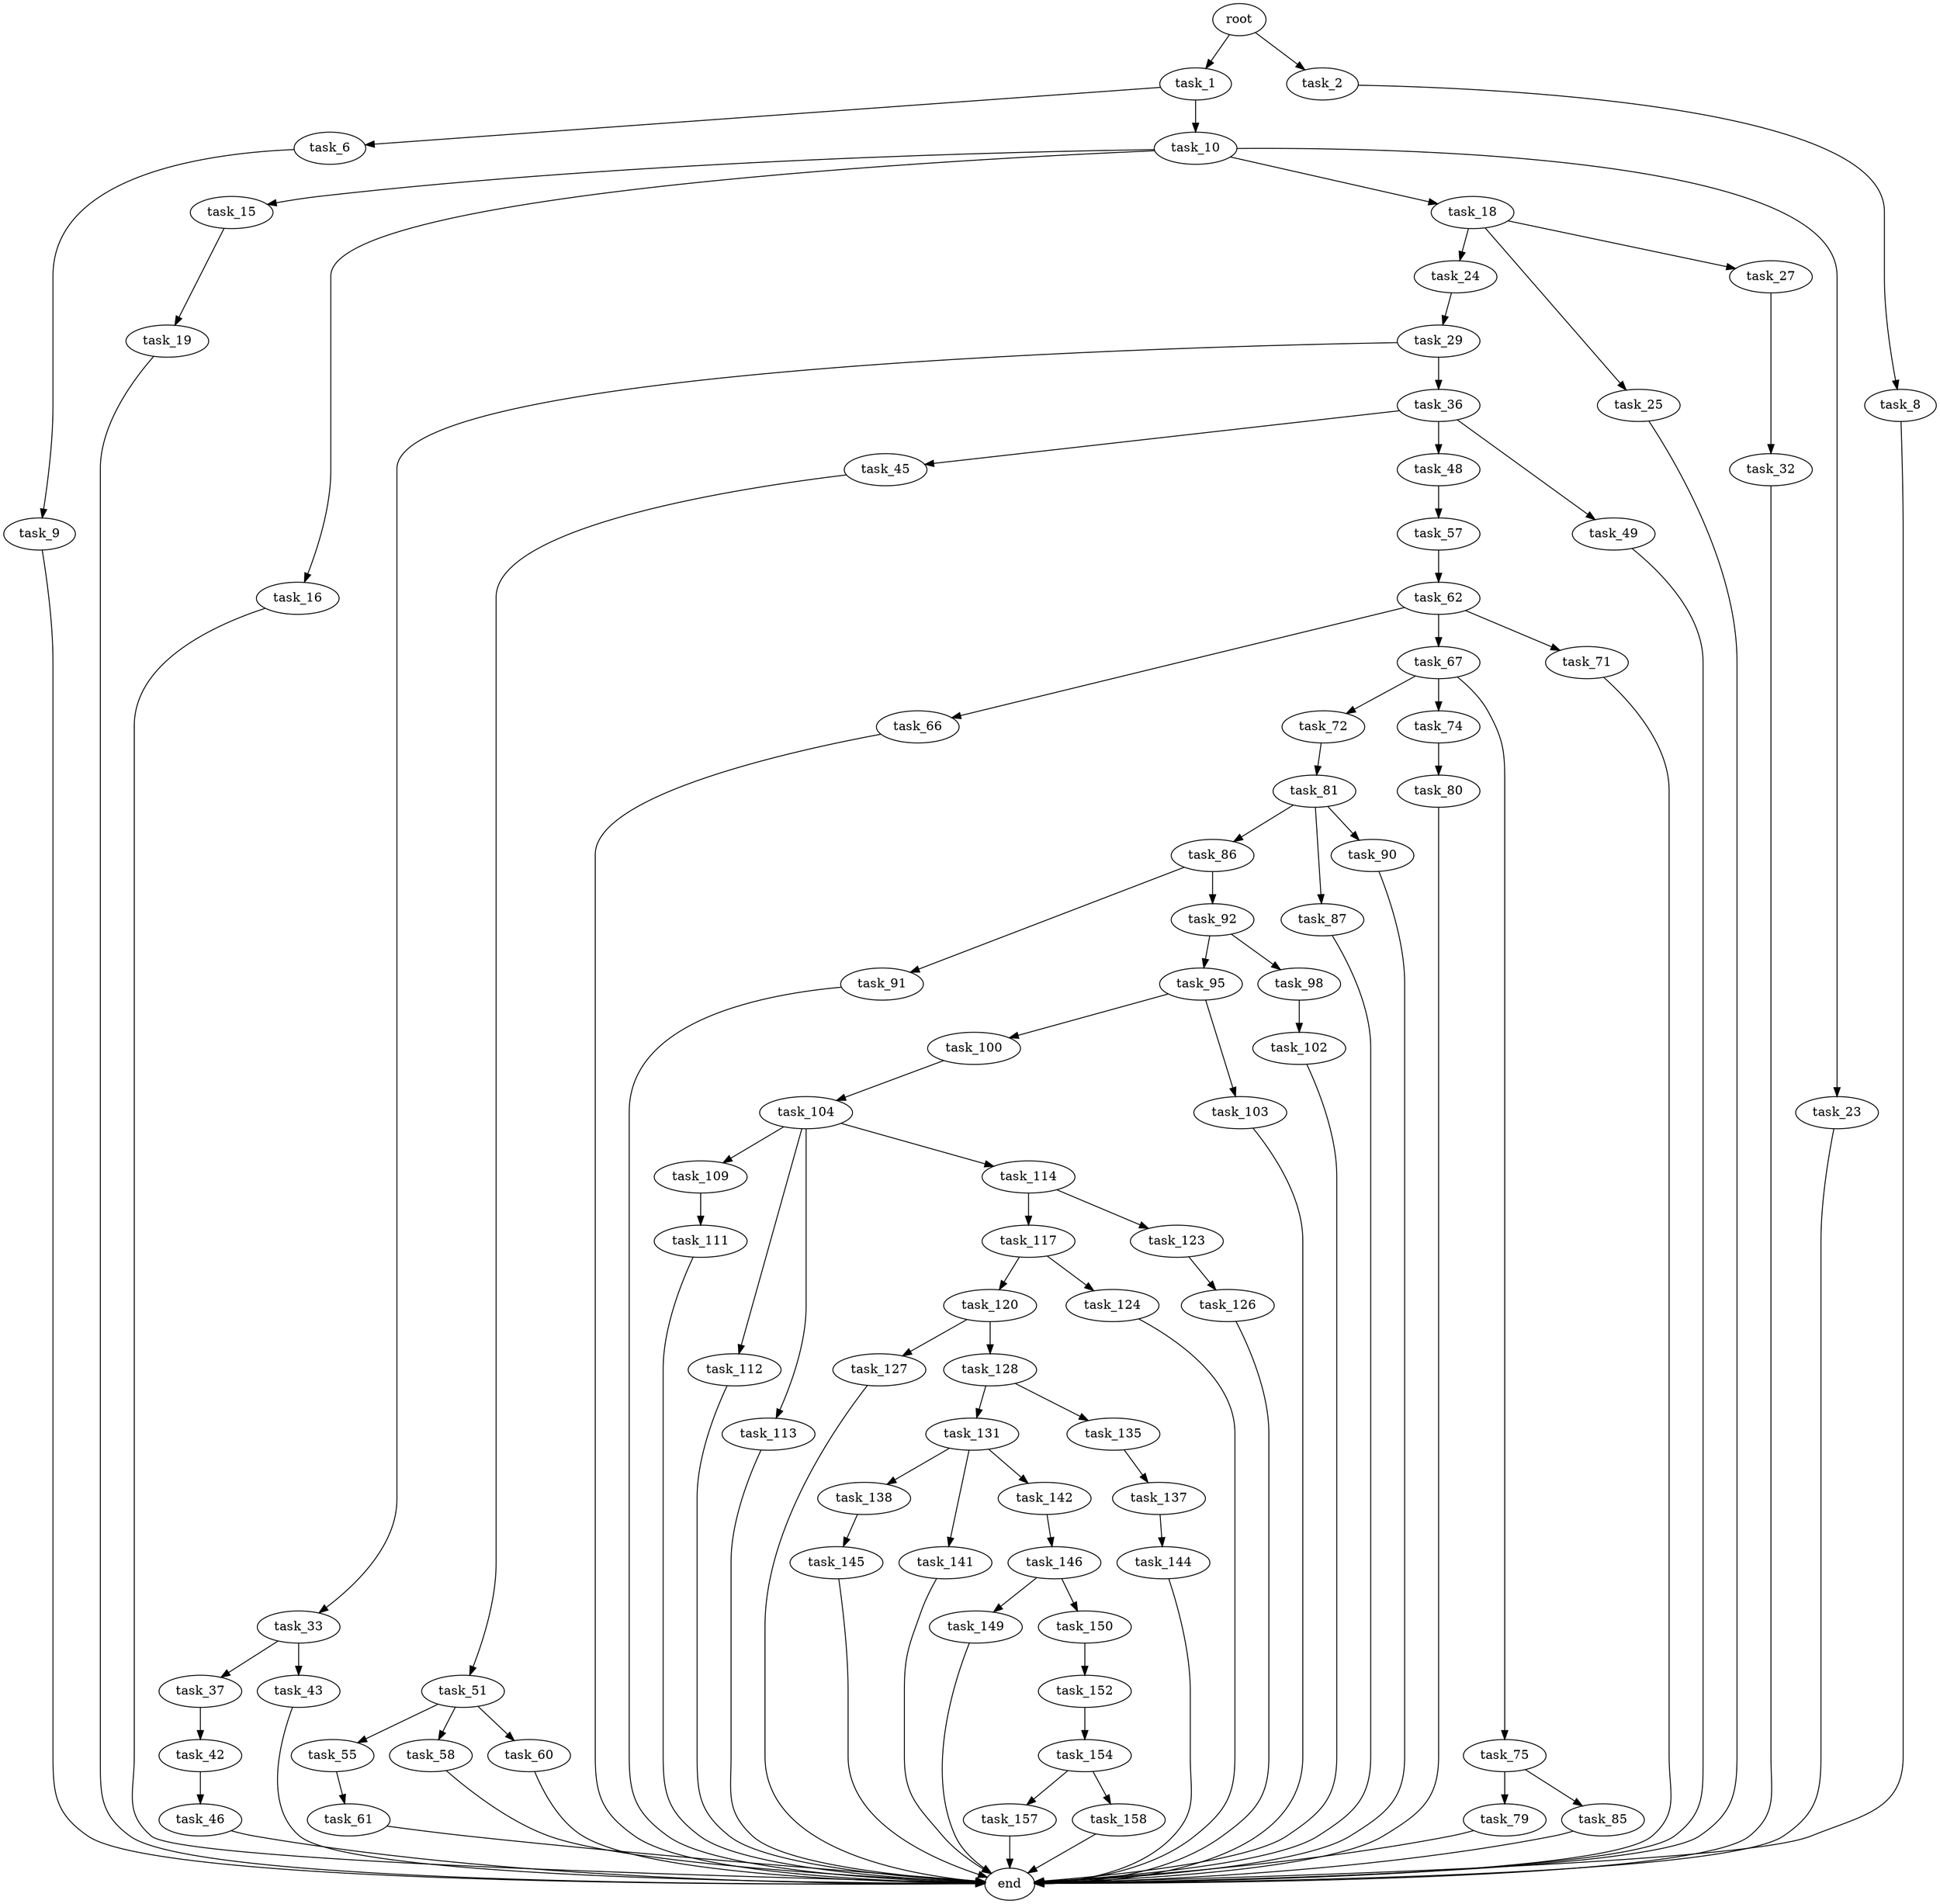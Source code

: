 digraph G {
  root [size="0.000000"];
  task_1 [size="18355423810.000000"];
  task_2 [size="952180954245.000000"];
  task_6 [size="429259029018.000000"];
  task_8 [size="75806004193.000000"];
  task_9 [size="30633295287.000000"];
  task_10 [size="3189806628.000000"];
  task_15 [size="368293445632.000000"];
  task_16 [size="5639842467.000000"];
  task_18 [size="596485554143.000000"];
  task_19 [size="44143815781.000000"];
  task_23 [size="13512731457.000000"];
  task_24 [size="28170609923.000000"];
  task_25 [size="402709242611.000000"];
  task_27 [size="8589934592.000000"];
  task_29 [size="260248770253.000000"];
  task_32 [size="4312021522.000000"];
  task_33 [size="549755813888.000000"];
  task_36 [size="8589934592.000000"];
  task_37 [size="53591195890.000000"];
  task_42 [size="549755813888.000000"];
  task_43 [size="194744883491.000000"];
  task_45 [size="87411693092.000000"];
  task_46 [size="1073741824000.000000"];
  task_48 [size="5980997403.000000"];
  task_49 [size="7688665773.000000"];
  task_51 [size="28991029248.000000"];
  task_55 [size="397970587493.000000"];
  task_57 [size="24743229971.000000"];
  task_58 [size="143884665487.000000"];
  task_60 [size="164385530445.000000"];
  task_61 [size="15227437546.000000"];
  task_62 [size="2734714628.000000"];
  task_66 [size="28991029248.000000"];
  task_67 [size="782757789696.000000"];
  task_71 [size="68719476736.000000"];
  task_72 [size="17442508464.000000"];
  task_74 [size="20317785841.000000"];
  task_75 [size="515276302365.000000"];
  task_79 [size="188408901563.000000"];
  task_80 [size="61984638094.000000"];
  task_81 [size="668111257877.000000"];
  task_85 [size="549755813888.000000"];
  task_86 [size="9324952685.000000"];
  task_87 [size="40432772457.000000"];
  task_90 [size="2162760978.000000"];
  task_91 [size="457686807193.000000"];
  task_92 [size="2658883095.000000"];
  task_95 [size="549755813888.000000"];
  task_98 [size="368293445632.000000"];
  task_100 [size="37053971552.000000"];
  task_102 [size="105579228173.000000"];
  task_103 [size="8589934592.000000"];
  task_104 [size="1073741824000.000000"];
  task_109 [size="231928233984.000000"];
  task_111 [size="681908756696.000000"];
  task_112 [size="67578509876.000000"];
  task_113 [size="27605445990.000000"];
  task_114 [size="10458875720.000000"];
  task_117 [size="738006073897.000000"];
  task_120 [size="140867645079.000000"];
  task_123 [size="231928233984.000000"];
  task_124 [size="21390085755.000000"];
  task_126 [size="5168691812.000000"];
  task_127 [size="714645929883.000000"];
  task_128 [size="1039732795.000000"];
  task_131 [size="224929983670.000000"];
  task_135 [size="742735904179.000000"];
  task_137 [size="1506594568.000000"];
  task_138 [size="444808753092.000000"];
  task_141 [size="2266562695.000000"];
  task_142 [size="8589934592.000000"];
  task_144 [size="549755813888.000000"];
  task_145 [size="9600309212.000000"];
  task_146 [size="134217728000.000000"];
  task_149 [size="134217728000.000000"];
  task_150 [size="549755813888.000000"];
  task_152 [size="243028059974.000000"];
  task_154 [size="367928675540.000000"];
  task_157 [size="368293445632.000000"];
  task_158 [size="8589934592.000000"];
  end [size="0.000000"];

  root -> task_1 [size="1.000000"];
  root -> task_2 [size="1.000000"];
  task_1 -> task_6 [size="679477248.000000"];
  task_1 -> task_10 [size="679477248.000000"];
  task_2 -> task_8 [size="679477248.000000"];
  task_6 -> task_9 [size="536870912.000000"];
  task_8 -> end [size="1.000000"];
  task_9 -> end [size="1.000000"];
  task_10 -> task_15 [size="209715200.000000"];
  task_10 -> task_16 [size="209715200.000000"];
  task_10 -> task_18 [size="209715200.000000"];
  task_10 -> task_23 [size="209715200.000000"];
  task_15 -> task_19 [size="411041792.000000"];
  task_16 -> end [size="1.000000"];
  task_18 -> task_24 [size="411041792.000000"];
  task_18 -> task_25 [size="411041792.000000"];
  task_18 -> task_27 [size="411041792.000000"];
  task_19 -> end [size="1.000000"];
  task_23 -> end [size="1.000000"];
  task_24 -> task_29 [size="838860800.000000"];
  task_25 -> end [size="1.000000"];
  task_27 -> task_32 [size="33554432.000000"];
  task_29 -> task_33 [size="411041792.000000"];
  task_29 -> task_36 [size="411041792.000000"];
  task_32 -> end [size="1.000000"];
  task_33 -> task_37 [size="536870912.000000"];
  task_33 -> task_43 [size="536870912.000000"];
  task_36 -> task_45 [size="33554432.000000"];
  task_36 -> task_48 [size="33554432.000000"];
  task_36 -> task_49 [size="33554432.000000"];
  task_37 -> task_42 [size="838860800.000000"];
  task_42 -> task_46 [size="536870912.000000"];
  task_43 -> end [size="1.000000"];
  task_45 -> task_51 [size="75497472.000000"];
  task_46 -> end [size="1.000000"];
  task_48 -> task_57 [size="301989888.000000"];
  task_49 -> end [size="1.000000"];
  task_51 -> task_55 [size="75497472.000000"];
  task_51 -> task_58 [size="75497472.000000"];
  task_51 -> task_60 [size="75497472.000000"];
  task_55 -> task_61 [size="536870912.000000"];
  task_57 -> task_62 [size="411041792.000000"];
  task_58 -> end [size="1.000000"];
  task_60 -> end [size="1.000000"];
  task_61 -> end [size="1.000000"];
  task_62 -> task_66 [size="75497472.000000"];
  task_62 -> task_67 [size="75497472.000000"];
  task_62 -> task_71 [size="75497472.000000"];
  task_66 -> end [size="1.000000"];
  task_67 -> task_72 [size="679477248.000000"];
  task_67 -> task_74 [size="679477248.000000"];
  task_67 -> task_75 [size="679477248.000000"];
  task_71 -> end [size="1.000000"];
  task_72 -> task_81 [size="536870912.000000"];
  task_74 -> task_80 [size="679477248.000000"];
  task_75 -> task_79 [size="838860800.000000"];
  task_75 -> task_85 [size="838860800.000000"];
  task_79 -> end [size="1.000000"];
  task_80 -> end [size="1.000000"];
  task_81 -> task_86 [size="838860800.000000"];
  task_81 -> task_87 [size="838860800.000000"];
  task_81 -> task_90 [size="838860800.000000"];
  task_85 -> end [size="1.000000"];
  task_86 -> task_91 [size="411041792.000000"];
  task_86 -> task_92 [size="411041792.000000"];
  task_87 -> end [size="1.000000"];
  task_90 -> end [size="1.000000"];
  task_91 -> end [size="1.000000"];
  task_92 -> task_95 [size="75497472.000000"];
  task_92 -> task_98 [size="75497472.000000"];
  task_95 -> task_100 [size="536870912.000000"];
  task_95 -> task_103 [size="536870912.000000"];
  task_98 -> task_102 [size="411041792.000000"];
  task_100 -> task_104 [size="838860800.000000"];
  task_102 -> end [size="1.000000"];
  task_103 -> end [size="1.000000"];
  task_104 -> task_109 [size="838860800.000000"];
  task_104 -> task_112 [size="838860800.000000"];
  task_104 -> task_113 [size="838860800.000000"];
  task_104 -> task_114 [size="838860800.000000"];
  task_109 -> task_111 [size="301989888.000000"];
  task_111 -> end [size="1.000000"];
  task_112 -> end [size="1.000000"];
  task_113 -> end [size="1.000000"];
  task_114 -> task_117 [size="301989888.000000"];
  task_114 -> task_123 [size="301989888.000000"];
  task_117 -> task_120 [size="679477248.000000"];
  task_117 -> task_124 [size="679477248.000000"];
  task_120 -> task_127 [size="134217728.000000"];
  task_120 -> task_128 [size="134217728.000000"];
  task_123 -> task_126 [size="301989888.000000"];
  task_124 -> end [size="1.000000"];
  task_126 -> end [size="1.000000"];
  task_127 -> end [size="1.000000"];
  task_128 -> task_131 [size="75497472.000000"];
  task_128 -> task_135 [size="75497472.000000"];
  task_131 -> task_138 [size="411041792.000000"];
  task_131 -> task_141 [size="411041792.000000"];
  task_131 -> task_142 [size="411041792.000000"];
  task_135 -> task_137 [size="536870912.000000"];
  task_137 -> task_144 [size="33554432.000000"];
  task_138 -> task_145 [size="301989888.000000"];
  task_141 -> end [size="1.000000"];
  task_142 -> task_146 [size="33554432.000000"];
  task_144 -> end [size="1.000000"];
  task_145 -> end [size="1.000000"];
  task_146 -> task_149 [size="209715200.000000"];
  task_146 -> task_150 [size="209715200.000000"];
  task_149 -> end [size="1.000000"];
  task_150 -> task_152 [size="536870912.000000"];
  task_152 -> task_154 [size="301989888.000000"];
  task_154 -> task_157 [size="411041792.000000"];
  task_154 -> task_158 [size="411041792.000000"];
  task_157 -> end [size="1.000000"];
  task_158 -> end [size="1.000000"];
}
